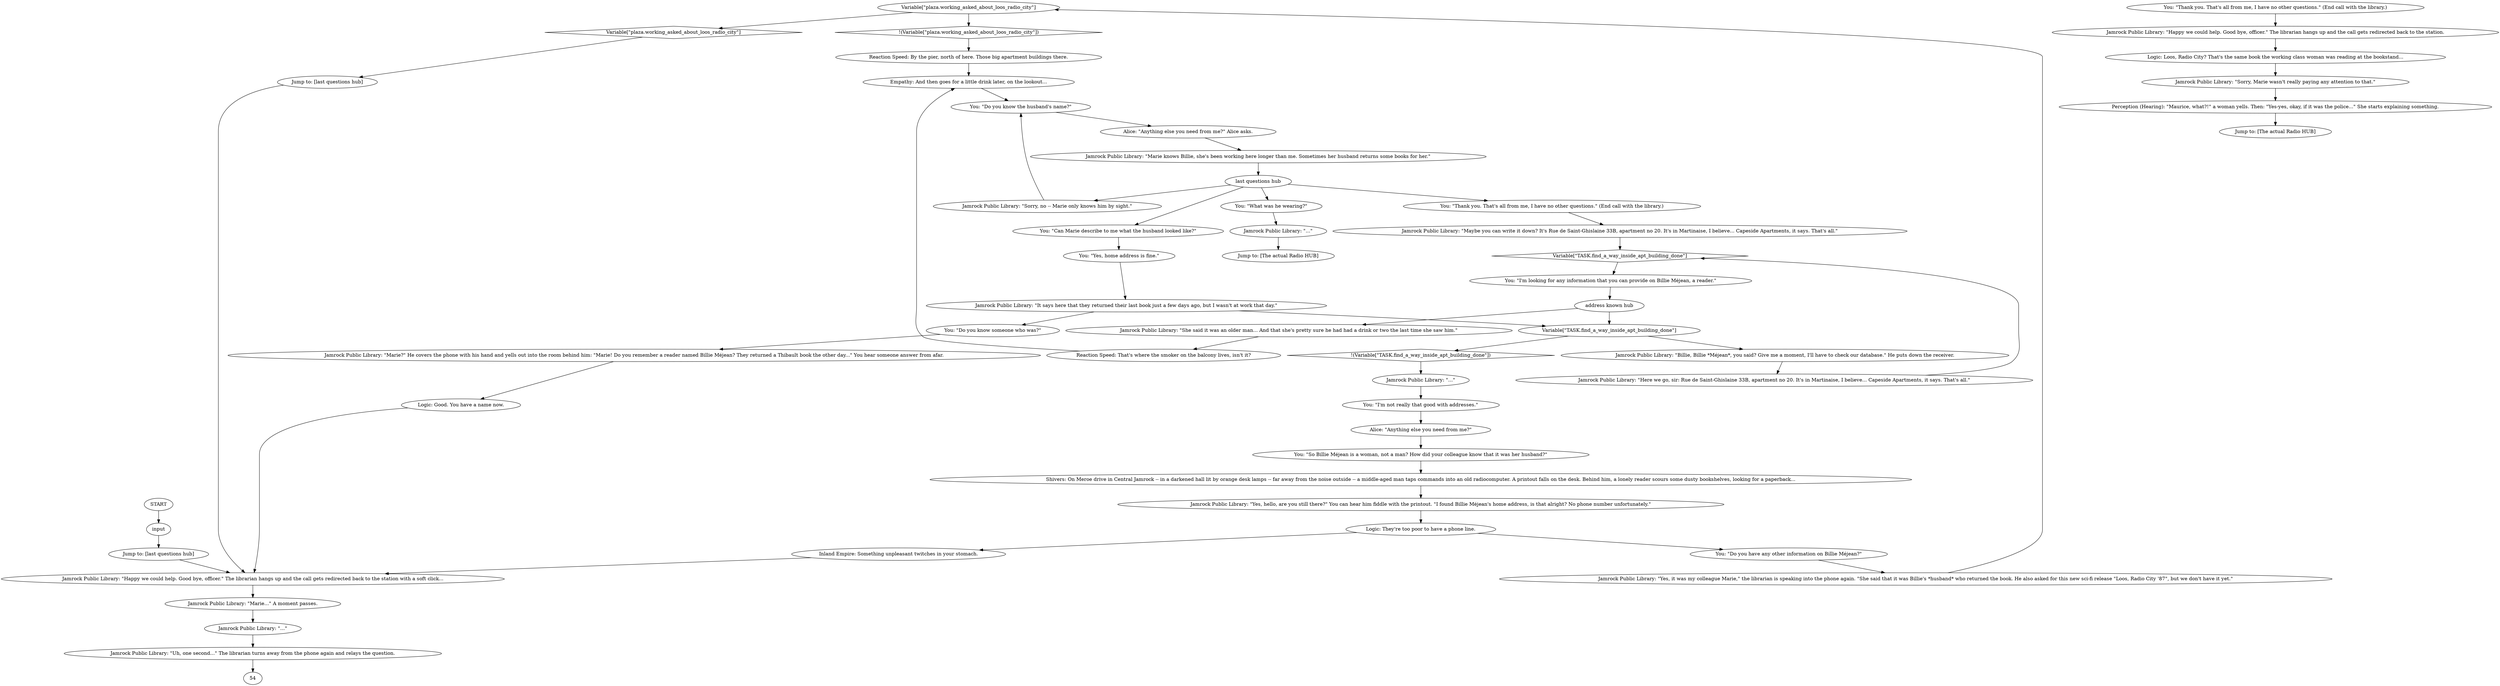 # KINEEMA / CALLING THE LIBRARY
# Calling Jamrock Public Library to see if you can find out anything about the dead man found at the boardwalk. You'll get Working Class Woman's home address from here.
# ==================================================
digraph G {
	  0 [label="START"];
	  1 [label="input"];
	  2 [label="You: \"Thank you. That's all from me, I have no other questions.\" (End call with the library.)"];
	  3 [label="Logic: They're too poor to have a phone line."];
	  4 [label="Jamrock Public Library: \"Yes, hello, are you still there?\" You can hear him fiddle with the printout. \"I found Billie Méjean's home address, is that alright? No phone number unfortunately.\""];
	  5 [label="Jamrock Public Library: \"Happy we could help. Good bye, officer.\" The librarian hangs up and the call gets redirected back to the station."];
	  6 [label="You: \"Do you know someone who was?\""];
	  7 [label="Jamrock Public Library: \"Marie?\" He covers the phone with his hand and yells out into the room behind him: \"Marie! Do you remember a reader named Billie Méjean? They returned a Thibault book the other day...\" You hear someone answer from afar."];
	  8 [label="Variable[\"plaza.working_asked_about_loos_radio_city\"]"];
	  9 [label="Variable[\"plaza.working_asked_about_loos_radio_city\"]", shape=diamond];
	  10 [label="!(Variable[\"plaza.working_asked_about_loos_radio_city\"])", shape=diamond];
	  11 [label="You: \"Thank you. That's all from me, I have no other questions.\" (End call with the library.)"];
	  12 [label="Variable[\"TASK.find_a_way_inside_apt_building_done\"]"];
	  13 [label="Variable[\"TASK.find_a_way_inside_apt_building_done\"]", shape=diamond];
	  14 [label="!(Variable[\"TASK.find_a_way_inside_apt_building_done\"])", shape=diamond];
	  15 [label="Jamrock Public Library: \"Billie, Billie *Méjean*, you said? Give me a moment, I'll have to check our database.\" He puts down the receiver."];
	  16 [label="address known hub"];
	  17 [label="Empathy: And then goes for a little drink later, on the lookout..."];
	  18 [label="last questions hub"];
	  19 [label="Jamrock Public Library: \"Happy we could help. Good bye, officer.\" The librarian hangs up and the call gets redirected back to the station with a soft click..."];
	  20 [label="Jamrock Public Library: \"Maybe you can write it down? It's Rue de Saint-Ghislaine 33B, apartment no 20. It's in Martinaise, I believe... Capeside Apartments, it says. That's all.\""];
	  21 [label="Alice: \"Anything else you need from me?\""];
	  22 [label="Jamrock Public Library: \"Marie...\" A moment passes."];
	  23 [label="You: \"Yes, home address is fine.\""];
	  24 [label="You: \"Do you have any other information on Billie Méjean?\""];
	  25 [label="Jamrock Public Library: \"She said it was an older man... And that she's pretty sure he had had a drink or two the last time she saw him.\""];
	  26 [label="Jamrock Public Library: \"...\""];
	  27 [label="Jump to: [The actual Radio HUB]"];
	  28 [label="You: \"So Billie Méjean is a woman, not a man? How did your colleague know that it was her husband?\""];
	  29 [label="You: \"Can Marie describe to me what the husband looked like?\""];
	  30 [label="You: \"What was he wearing?\""];
	  31 [label="Reaction Speed: That's where the smoker on the balcony lives, isn't it?"];
	  32 [label="You: \"I'm looking for any information that you can provide on Billie Méjean, a reader.\""];
	  33 [label="Jump to: [last questions hub]"];
	  34 [label="You: \"Do you know the husband's name?\""];
	  35 [label="Jamrock Public Library: \"Sorry, no -- Marie only knows him by sight.\""];
	  36 [label="Alice: \"Anything else you need from me?\" Alice asks."];
	  37 [label="Logic: Loos, Radio City? That's the same book the working class woman was reading at the bookstand..."];
	  38 [label="Jump to: [last questions hub]"];
	  39 [label="Perception (Hearing): \"Maurice, what?!\" a woman yells. Then: \"Yes-yes, okay, if it was the police...\" She starts explaining something."];
	  40 [label="Logic: Good. You have a name now."];
	  41 [label="Reaction Speed: By the pier, north of here. Those big apartment buildings there."];
	  42 [label="Jamrock Public Library: \"...\""];
	  43 [label="Jamrock Public Library: \"Uh, one second...\" The librarian turns away from the phone again and relays the question."];
	  44 [label="Jamrock Public Library: \"...\""];
	  45 [label="Jamrock Public Library: \"Here we go, sir: Rue de Saint-Ghislaine 33B, apartment no 20. It's in Martinaise, I believe... Capeside Apartments, it says. That's all.\""];
	  46 [label="Jamrock Public Library: \"It says here that they returned their last book just a few days ago, but I wasn't at work that day.\""];
	  47 [label="Jamrock Public Library: \"Yes, it was my colleague Marie,\" the librarian is speaking into the phone again. \"She said that it was Billie's *husband* who returned the book. He also asked for this new sci-fi release \"Loos, Radio City '87\", but we don't have it yet.\""];
	  48 [label="Jump to: [The actual Radio HUB]"];
	  49 [label="Jamrock Public Library: \"Marie knows Billie, she's been working here longer than me. Sometimes her husband returns some books for her.\""];
	  50 [label="Shivers: On Meroe drive in Central Jamrock -- in a darkened hall lit by orange desk lamps -- far away from the noise outside -- a middle-aged man taps commands into an old radiocomputer. A printout falls on the desk. Behind him, a lonely reader scours some dusty bookshelves, looking for a paperback..."];
	  51 [label="You: \"I'm not really that good with addresses.\""];
	  52 [label="Inland Empire: Something unpleasant twitches in your stomach."];
	  53 [label="Jamrock Public Library: \"Sorry, Marie wasn't really paying any attention to that.\""];
	  0 -> 1
	  1 -> 33
	  2 -> 20
	  3 -> 24
	  3 -> 52
	  4 -> 3
	  5 -> 37
	  6 -> 7
	  7 -> 40
	  8 -> 9
	  8 -> 10
	  9 -> 38
	  10 -> 41
	  11 -> 5
	  12 -> 14
	  12 -> 15
	  13 -> 32
	  14 -> 42
	  15 -> 45
	  16 -> 25
	  16 -> 12
	  17 -> 34
	  18 -> 2
	  18 -> 35
	  18 -> 29
	  18 -> 30
	  19 -> 22
	  20 -> 13
	  21 -> 28
	  22 -> 26
	  23 -> 46
	  24 -> 47
	  25 -> 31
	  26 -> 43
	  28 -> 50
	  29 -> 23
	  30 -> 44
	  31 -> 17
	  32 -> 16
	  33 -> 19
	  34 -> 36
	  35 -> 34
	  36 -> 49
	  37 -> 53
	  38 -> 19
	  39 -> 48
	  40 -> 19
	  41 -> 17
	  42 -> 51
	  43 -> 54
	  44 -> 27
	  45 -> 13
	  46 -> 12
	  46 -> 6
	  47 -> 8
	  49 -> 18
	  50 -> 4
	  51 -> 21
	  52 -> 19
	  53 -> 39
}

